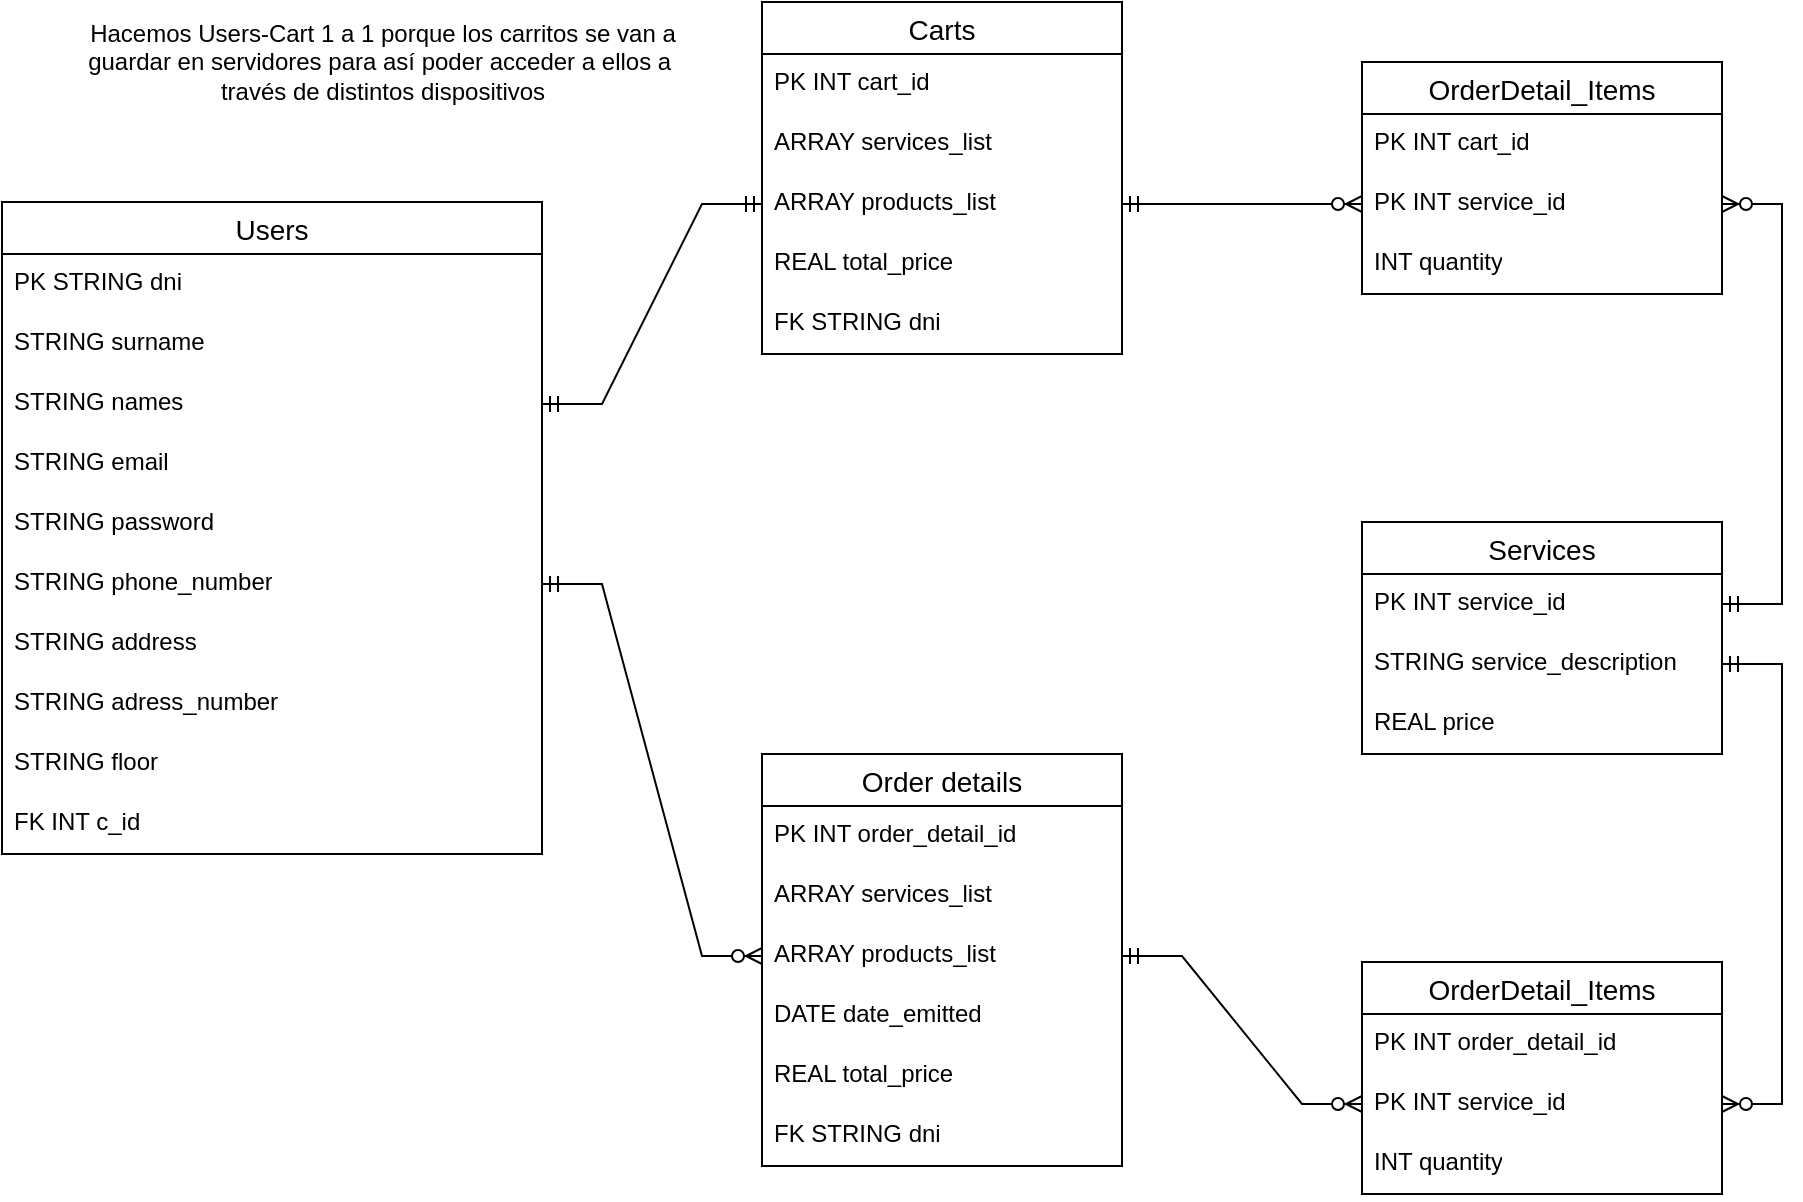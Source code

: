 <mxfile version="27.1.6">
  <diagram name="Página-1" id="uF_2kknfW6jE9RdWSOPT">
    <mxGraphModel dx="1244" dy="1896" grid="1" gridSize="10" guides="1" tooltips="1" connect="1" arrows="1" fold="1" page="1" pageScale="1" pageWidth="827" pageHeight="1169" math="0" shadow="0">
      <root>
        <mxCell id="0" />
        <mxCell id="1" parent="0" />
        <mxCell id="UJ4xDODlthRm7d6uK9z6-18" value="Users" style="swimlane;fontStyle=0;childLayout=stackLayout;horizontal=1;startSize=26;horizontalStack=0;resizeParent=1;resizeParentMax=0;resizeLast=0;collapsible=1;marginBottom=0;align=center;fontSize=14;" parent="1" vertex="1">
          <mxGeometry x="20" y="80" width="270" height="326" as="geometry" />
        </mxCell>
        <mxCell id="UJ4xDODlthRm7d6uK9z6-19" value="PK STRING dni" style="text;strokeColor=none;fillColor=none;spacingLeft=4;spacingRight=4;overflow=hidden;rotatable=0;points=[[0,0.5],[1,0.5]];portConstraint=eastwest;fontSize=12;whiteSpace=wrap;html=1;" parent="UJ4xDODlthRm7d6uK9z6-18" vertex="1">
          <mxGeometry y="26" width="270" height="30" as="geometry" />
        </mxCell>
        <mxCell id="UJ4xDODlthRm7d6uK9z6-20" value="STRING surname" style="text;strokeColor=none;fillColor=none;spacingLeft=4;spacingRight=4;overflow=hidden;rotatable=0;points=[[0,0.5],[1,0.5]];portConstraint=eastwest;fontSize=12;whiteSpace=wrap;html=1;" parent="UJ4xDODlthRm7d6uK9z6-18" vertex="1">
          <mxGeometry y="56" width="270" height="30" as="geometry" />
        </mxCell>
        <mxCell id="UJ4xDODlthRm7d6uK9z6-21" value="STRING names" style="text;strokeColor=none;fillColor=none;spacingLeft=4;spacingRight=4;overflow=hidden;rotatable=0;points=[[0,0.5],[1,0.5]];portConstraint=eastwest;fontSize=12;whiteSpace=wrap;html=1;" parent="UJ4xDODlthRm7d6uK9z6-18" vertex="1">
          <mxGeometry y="86" width="270" height="30" as="geometry" />
        </mxCell>
        <mxCell id="fHDC8YPxfLOuF0j1r5xp-9" value="STRING email" style="text;strokeColor=none;fillColor=none;spacingLeft=4;spacingRight=4;overflow=hidden;rotatable=0;points=[[0,0.5],[1,0.5]];portConstraint=eastwest;fontSize=12;whiteSpace=wrap;html=1;" vertex="1" parent="UJ4xDODlthRm7d6uK9z6-18">
          <mxGeometry y="116" width="270" height="30" as="geometry" />
        </mxCell>
        <mxCell id="fHDC8YPxfLOuF0j1r5xp-8" value="STRING password" style="text;strokeColor=none;fillColor=none;spacingLeft=4;spacingRight=4;overflow=hidden;rotatable=0;points=[[0,0.5],[1,0.5]];portConstraint=eastwest;fontSize=12;whiteSpace=wrap;html=1;" vertex="1" parent="UJ4xDODlthRm7d6uK9z6-18">
          <mxGeometry y="146" width="270" height="30" as="geometry" />
        </mxCell>
        <mxCell id="UJ4xDODlthRm7d6uK9z6-23" value="STRING phone_number" style="text;strokeColor=none;fillColor=none;spacingLeft=4;spacingRight=4;overflow=hidden;rotatable=0;points=[[0,0.5],[1,0.5]];portConstraint=eastwest;fontSize=12;whiteSpace=wrap;html=1;" parent="UJ4xDODlthRm7d6uK9z6-18" vertex="1">
          <mxGeometry y="176" width="270" height="30" as="geometry" />
        </mxCell>
        <mxCell id="UJ4xDODlthRm7d6uK9z6-41" value="STRING address" style="text;strokeColor=none;fillColor=none;spacingLeft=4;spacingRight=4;overflow=hidden;rotatable=0;points=[[0,0.5],[1,0.5]];portConstraint=eastwest;fontSize=12;whiteSpace=wrap;html=1;" parent="UJ4xDODlthRm7d6uK9z6-18" vertex="1">
          <mxGeometry y="206" width="270" height="30" as="geometry" />
        </mxCell>
        <mxCell id="UJ4xDODlthRm7d6uK9z6-42" value="STRING adress_number" style="text;strokeColor=none;fillColor=none;spacingLeft=4;spacingRight=4;overflow=hidden;rotatable=0;points=[[0,0.5],[1,0.5]];portConstraint=eastwest;fontSize=12;whiteSpace=wrap;html=1;" parent="UJ4xDODlthRm7d6uK9z6-18" vertex="1">
          <mxGeometry y="236" width="270" height="30" as="geometry" />
        </mxCell>
        <mxCell id="UJ4xDODlthRm7d6uK9z6-43" value="STRING floor" style="text;strokeColor=none;fillColor=none;spacingLeft=4;spacingRight=4;overflow=hidden;rotatable=0;points=[[0,0.5],[1,0.5]];portConstraint=eastwest;fontSize=12;whiteSpace=wrap;html=1;" parent="UJ4xDODlthRm7d6uK9z6-18" vertex="1">
          <mxGeometry y="266" width="270" height="30" as="geometry" />
        </mxCell>
        <mxCell id="rzdg9lqQMGY7WzZhcHGZ-4" value="FK INT c_id" style="text;strokeColor=none;fillColor=none;spacingLeft=4;spacingRight=4;overflow=hidden;rotatable=0;points=[[0,0.5],[1,0.5]];portConstraint=eastwest;fontSize=12;whiteSpace=wrap;html=1;" parent="UJ4xDODlthRm7d6uK9z6-18" vertex="1">
          <mxGeometry y="296" width="270" height="30" as="geometry" />
        </mxCell>
        <mxCell id="UJ4xDODlthRm7d6uK9z6-25" value="Services" style="swimlane;fontStyle=0;childLayout=stackLayout;horizontal=1;startSize=26;horizontalStack=0;resizeParent=1;resizeParentMax=0;resizeLast=0;collapsible=1;marginBottom=0;align=center;fontSize=14;" parent="1" vertex="1">
          <mxGeometry x="700" y="240" width="180" height="116" as="geometry" />
        </mxCell>
        <mxCell id="UJ4xDODlthRm7d6uK9z6-26" value="PK INT service_id" style="text;strokeColor=none;fillColor=none;spacingLeft=4;spacingRight=4;overflow=hidden;rotatable=0;points=[[0,0.5],[1,0.5]];portConstraint=eastwest;fontSize=12;whiteSpace=wrap;html=1;" parent="UJ4xDODlthRm7d6uK9z6-25" vertex="1">
          <mxGeometry y="26" width="180" height="30" as="geometry" />
        </mxCell>
        <mxCell id="UJ4xDODlthRm7d6uK9z6-27" value="STRING service_description" style="text;strokeColor=none;fillColor=none;spacingLeft=4;spacingRight=4;overflow=hidden;rotatable=0;points=[[0,0.5],[1,0.5]];portConstraint=eastwest;fontSize=12;whiteSpace=wrap;html=1;" parent="UJ4xDODlthRm7d6uK9z6-25" vertex="1">
          <mxGeometry y="56" width="180" height="30" as="geometry" />
        </mxCell>
        <mxCell id="UJ4xDODlthRm7d6uK9z6-28" value="REAL price" style="text;strokeColor=none;fillColor=none;spacingLeft=4;spacingRight=4;overflow=hidden;rotatable=0;points=[[0,0.5],[1,0.5]];portConstraint=eastwest;fontSize=12;whiteSpace=wrap;html=1;" parent="UJ4xDODlthRm7d6uK9z6-25" vertex="1">
          <mxGeometry y="86" width="180" height="30" as="geometry" />
        </mxCell>
        <mxCell id="UJ4xDODlthRm7d6uK9z6-29" value="Carts" style="swimlane;fontStyle=0;childLayout=stackLayout;horizontal=1;startSize=26;horizontalStack=0;resizeParent=1;resizeParentMax=0;resizeLast=0;collapsible=1;marginBottom=0;align=center;fontSize=14;" parent="1" vertex="1">
          <mxGeometry x="400" y="-20" width="180" height="176" as="geometry" />
        </mxCell>
        <mxCell id="UJ4xDODlthRm7d6uK9z6-30" value="PK INT cart_id" style="text;strokeColor=none;fillColor=none;spacingLeft=4;spacingRight=4;overflow=hidden;rotatable=0;points=[[0,0.5],[1,0.5]];portConstraint=eastwest;fontSize=12;whiteSpace=wrap;html=1;" parent="UJ4xDODlthRm7d6uK9z6-29" vertex="1">
          <mxGeometry y="26" width="180" height="30" as="geometry" />
        </mxCell>
        <mxCell id="UJ4xDODlthRm7d6uK9z6-31" value="ARRAY services_list" style="text;strokeColor=none;fillColor=none;spacingLeft=4;spacingRight=4;overflow=hidden;rotatable=0;points=[[0,0.5],[1,0.5]];portConstraint=eastwest;fontSize=12;whiteSpace=wrap;html=1;" parent="UJ4xDODlthRm7d6uK9z6-29" vertex="1">
          <mxGeometry y="56" width="180" height="30" as="geometry" />
        </mxCell>
        <mxCell id="UJ4xDODlthRm7d6uK9z6-52" value="ARRAY products_list" style="text;strokeColor=none;fillColor=none;spacingLeft=4;spacingRight=4;overflow=hidden;rotatable=0;points=[[0,0.5],[1,0.5]];portConstraint=eastwest;fontSize=12;whiteSpace=wrap;html=1;" parent="UJ4xDODlthRm7d6uK9z6-29" vertex="1">
          <mxGeometry y="86" width="180" height="30" as="geometry" />
        </mxCell>
        <mxCell id="UJ4xDODlthRm7d6uK9z6-56" value="REAL total_price" style="text;strokeColor=none;fillColor=none;spacingLeft=4;spacingRight=4;overflow=hidden;rotatable=0;points=[[0,0.5],[1,0.5]];portConstraint=eastwest;fontSize=12;whiteSpace=wrap;html=1;" parent="UJ4xDODlthRm7d6uK9z6-29" vertex="1">
          <mxGeometry y="116" width="180" height="30" as="geometry" />
        </mxCell>
        <mxCell id="UJ4xDODlthRm7d6uK9z6-32" value="FK STRING dni" style="text;strokeColor=none;fillColor=none;spacingLeft=4;spacingRight=4;overflow=hidden;rotatable=0;points=[[0,0.5],[1,0.5]];portConstraint=eastwest;fontSize=12;whiteSpace=wrap;html=1;" parent="UJ4xDODlthRm7d6uK9z6-29" vertex="1">
          <mxGeometry y="146" width="180" height="30" as="geometry" />
        </mxCell>
        <mxCell id="UJ4xDODlthRm7d6uK9z6-33" value="Order details" style="swimlane;fontStyle=0;childLayout=stackLayout;horizontal=1;startSize=26;horizontalStack=0;resizeParent=1;resizeParentMax=0;resizeLast=0;collapsible=1;marginBottom=0;align=center;fontSize=14;" parent="1" vertex="1">
          <mxGeometry x="400" y="356" width="180" height="206" as="geometry" />
        </mxCell>
        <mxCell id="UJ4xDODlthRm7d6uK9z6-34" value="PK INT order_detail_id" style="text;strokeColor=none;fillColor=none;spacingLeft=4;spacingRight=4;overflow=hidden;rotatable=0;points=[[0,0.5],[1,0.5]];portConstraint=eastwest;fontSize=12;whiteSpace=wrap;html=1;" parent="UJ4xDODlthRm7d6uK9z6-33" vertex="1">
          <mxGeometry y="26" width="180" height="30" as="geometry" />
        </mxCell>
        <mxCell id="UJ4xDODlthRm7d6uK9z6-35" value="ARRAY services_list" style="text;strokeColor=none;fillColor=none;spacingLeft=4;spacingRight=4;overflow=hidden;rotatable=0;points=[[0,0.5],[1,0.5]];portConstraint=eastwest;fontSize=12;whiteSpace=wrap;html=1;" parent="UJ4xDODlthRm7d6uK9z6-33" vertex="1">
          <mxGeometry y="56" width="180" height="30" as="geometry" />
        </mxCell>
        <mxCell id="UJ4xDODlthRm7d6uK9z6-51" value="ARRAY products_list" style="text;strokeColor=none;fillColor=none;spacingLeft=4;spacingRight=4;overflow=hidden;rotatable=0;points=[[0,0.5],[1,0.5]];portConstraint=eastwest;fontSize=12;whiteSpace=wrap;html=1;" parent="UJ4xDODlthRm7d6uK9z6-33" vertex="1">
          <mxGeometry y="86" width="180" height="30" as="geometry" />
        </mxCell>
        <mxCell id="UJ4xDODlthRm7d6uK9z6-36" value="DATE date_emitted" style="text;strokeColor=none;fillColor=none;spacingLeft=4;spacingRight=4;overflow=hidden;rotatable=0;points=[[0,0.5],[1,0.5]];portConstraint=eastwest;fontSize=12;whiteSpace=wrap;html=1;" parent="UJ4xDODlthRm7d6uK9z6-33" vertex="1">
          <mxGeometry y="116" width="180" height="30" as="geometry" />
        </mxCell>
        <mxCell id="UJ4xDODlthRm7d6uK9z6-53" value="REAL total_price" style="text;strokeColor=none;fillColor=none;spacingLeft=4;spacingRight=4;overflow=hidden;rotatable=0;points=[[0,0.5],[1,0.5]];portConstraint=eastwest;fontSize=12;whiteSpace=wrap;html=1;" parent="UJ4xDODlthRm7d6uK9z6-33" vertex="1">
          <mxGeometry y="146" width="180" height="30" as="geometry" />
        </mxCell>
        <mxCell id="UJ4xDODlthRm7d6uK9z6-37" value="FK STRING dni" style="text;strokeColor=none;fillColor=none;spacingLeft=4;spacingRight=4;overflow=hidden;rotatable=0;points=[[0,0.5],[1,0.5]];portConstraint=eastwest;fontSize=12;whiteSpace=wrap;html=1;" parent="UJ4xDODlthRm7d6uK9z6-33" vertex="1">
          <mxGeometry y="176" width="180" height="30" as="geometry" />
        </mxCell>
        <mxCell id="rzdg9lqQMGY7WzZhcHGZ-1" value="Hacemos Users-Cart 1 a 1 porque los carritos se van a&lt;div&gt;guardar en servidores para así poder acceder a ellos a&amp;nbsp;&lt;/div&gt;&lt;div&gt;través de distintos dispositivos&lt;/div&gt;" style="text;html=1;align=center;verticalAlign=middle;resizable=0;points=[];autosize=1;strokeColor=none;fillColor=none;" parent="1" vertex="1">
          <mxGeometry x="50" y="-20" width="320" height="60" as="geometry" />
        </mxCell>
        <mxCell id="Ik51ue-CshvAjdAxxMHr-1" value="OrderDetail_Items" style="swimlane;fontStyle=0;childLayout=stackLayout;horizontal=1;startSize=26;horizontalStack=0;resizeParent=1;resizeParentMax=0;resizeLast=0;collapsible=1;marginBottom=0;align=center;fontSize=14;" parent="1" vertex="1">
          <mxGeometry x="700" y="460" width="180" height="116" as="geometry" />
        </mxCell>
        <mxCell id="Ik51ue-CshvAjdAxxMHr-4" value="PK INT order_detail_id" style="text;strokeColor=none;fillColor=none;spacingLeft=4;spacingRight=4;overflow=hidden;rotatable=0;points=[[0,0.5],[1,0.5]];portConstraint=eastwest;fontSize=12;whiteSpace=wrap;html=1;" parent="Ik51ue-CshvAjdAxxMHr-1" vertex="1">
          <mxGeometry y="26" width="180" height="30" as="geometry" />
        </mxCell>
        <mxCell id="Ik51ue-CshvAjdAxxMHr-2" value="PK INT service_id" style="text;strokeColor=none;fillColor=none;spacingLeft=4;spacingRight=4;overflow=hidden;rotatable=0;points=[[0,0.5],[1,0.5]];portConstraint=eastwest;fontSize=12;whiteSpace=wrap;html=1;" parent="Ik51ue-CshvAjdAxxMHr-1" vertex="1">
          <mxGeometry y="56" width="180" height="30" as="geometry" />
        </mxCell>
        <mxCell id="fHDC8YPxfLOuF0j1r5xp-1" value="INT quantity" style="text;strokeColor=none;fillColor=none;spacingLeft=4;spacingRight=4;overflow=hidden;rotatable=0;points=[[0,0.5],[1,0.5]];portConstraint=eastwest;fontSize=12;whiteSpace=wrap;html=1;" vertex="1" parent="Ik51ue-CshvAjdAxxMHr-1">
          <mxGeometry y="86" width="180" height="30" as="geometry" />
        </mxCell>
        <mxCell id="Ik51ue-CshvAjdAxxMHr-7" value="" style="edgeStyle=entityRelationEdgeStyle;fontSize=12;html=1;endArrow=ERmandOne;startArrow=ERmandOne;rounded=0;exitX=1;exitY=0.5;exitDx=0;exitDy=0;entryX=0;entryY=0.5;entryDx=0;entryDy=0;" parent="1" source="UJ4xDODlthRm7d6uK9z6-21" target="UJ4xDODlthRm7d6uK9z6-52" edge="1">
          <mxGeometry width="100" height="100" relative="1" as="geometry">
            <mxPoint x="470" y="140" as="sourcePoint" />
            <mxPoint x="550" y="130" as="targetPoint" />
          </mxGeometry>
        </mxCell>
        <mxCell id="Ik51ue-CshvAjdAxxMHr-8" value="" style="edgeStyle=entityRelationEdgeStyle;fontSize=12;html=1;endArrow=ERzeroToMany;startArrow=ERmandOne;rounded=0;entryX=0;entryY=0.5;entryDx=0;entryDy=0;" parent="1" source="UJ4xDODlthRm7d6uK9z6-23" target="UJ4xDODlthRm7d6uK9z6-51" edge="1">
          <mxGeometry width="100" height="100" relative="1" as="geometry">
            <mxPoint x="290" y="238" as="sourcePoint" />
            <mxPoint x="630" y="360" as="targetPoint" />
          </mxGeometry>
        </mxCell>
        <mxCell id="Ik51ue-CshvAjdAxxMHr-9" value="" style="edgeStyle=entityRelationEdgeStyle;fontSize=12;html=1;endArrow=ERzeroToMany;startArrow=ERmandOne;rounded=0;exitX=1;exitY=0.5;exitDx=0;exitDy=0;entryX=0;entryY=0.5;entryDx=0;entryDy=0;" parent="1" source="UJ4xDODlthRm7d6uK9z6-51" edge="1">
          <mxGeometry width="100" height="100" relative="1" as="geometry">
            <mxPoint x="550" y="370" as="sourcePoint" />
            <mxPoint x="700" y="531" as="targetPoint" />
          </mxGeometry>
        </mxCell>
        <mxCell id="Ik51ue-CshvAjdAxxMHr-10" value="" style="edgeStyle=entityRelationEdgeStyle;fontSize=12;html=1;endArrow=ERzeroToMany;startArrow=ERmandOne;rounded=0;entryX=1;entryY=0.5;entryDx=0;entryDy=0;exitX=1;exitY=0.5;exitDx=0;exitDy=0;" parent="1" source="UJ4xDODlthRm7d6uK9z6-27" target="Ik51ue-CshvAjdAxxMHr-2" edge="1">
          <mxGeometry width="100" height="100" relative="1" as="geometry">
            <mxPoint x="970" y="330" as="sourcePoint" />
            <mxPoint x="880" y="531" as="targetPoint" />
            <Array as="points">
              <mxPoint x="900" y="433" />
              <mxPoint x="900" y="440" />
              <mxPoint x="910" y="490" />
            </Array>
          </mxGeometry>
        </mxCell>
        <mxCell id="fHDC8YPxfLOuF0j1r5xp-2" value="OrderDetail_Items" style="swimlane;fontStyle=0;childLayout=stackLayout;horizontal=1;startSize=26;horizontalStack=0;resizeParent=1;resizeParentMax=0;resizeLast=0;collapsible=1;marginBottom=0;align=center;fontSize=14;" vertex="1" parent="1">
          <mxGeometry x="700" y="10" width="180" height="116" as="geometry" />
        </mxCell>
        <mxCell id="fHDC8YPxfLOuF0j1r5xp-3" value="PK INT cart_id" style="text;strokeColor=none;fillColor=none;spacingLeft=4;spacingRight=4;overflow=hidden;rotatable=0;points=[[0,0.5],[1,0.5]];portConstraint=eastwest;fontSize=12;whiteSpace=wrap;html=1;" vertex="1" parent="fHDC8YPxfLOuF0j1r5xp-2">
          <mxGeometry y="26" width="180" height="30" as="geometry" />
        </mxCell>
        <mxCell id="fHDC8YPxfLOuF0j1r5xp-4" value="PK INT service_id" style="text;strokeColor=none;fillColor=none;spacingLeft=4;spacingRight=4;overflow=hidden;rotatable=0;points=[[0,0.5],[1,0.5]];portConstraint=eastwest;fontSize=12;whiteSpace=wrap;html=1;" vertex="1" parent="fHDC8YPxfLOuF0j1r5xp-2">
          <mxGeometry y="56" width="180" height="30" as="geometry" />
        </mxCell>
        <mxCell id="fHDC8YPxfLOuF0j1r5xp-5" value="INT quantity" style="text;strokeColor=none;fillColor=none;spacingLeft=4;spacingRight=4;overflow=hidden;rotatable=0;points=[[0,0.5],[1,0.5]];portConstraint=eastwest;fontSize=12;whiteSpace=wrap;html=1;" vertex="1" parent="fHDC8YPxfLOuF0j1r5xp-2">
          <mxGeometry y="86" width="180" height="30" as="geometry" />
        </mxCell>
        <mxCell id="fHDC8YPxfLOuF0j1r5xp-6" value="" style="edgeStyle=entityRelationEdgeStyle;fontSize=12;html=1;endArrow=ERzeroToMany;startArrow=ERmandOne;rounded=0;entryX=0;entryY=0.5;entryDx=0;entryDy=0;exitX=1;exitY=0.5;exitDx=0;exitDy=0;" edge="1" parent="1" source="UJ4xDODlthRm7d6uK9z6-52" target="fHDC8YPxfLOuF0j1r5xp-4">
          <mxGeometry width="100" height="100" relative="1" as="geometry">
            <mxPoint x="890" y="321" as="sourcePoint" />
            <mxPoint x="890" y="541" as="targetPoint" />
            <Array as="points">
              <mxPoint x="910" y="443" />
              <mxPoint x="910" y="450" />
              <mxPoint x="920" y="500" />
            </Array>
          </mxGeometry>
        </mxCell>
        <mxCell id="fHDC8YPxfLOuF0j1r5xp-7" value="" style="edgeStyle=entityRelationEdgeStyle;fontSize=12;html=1;endArrow=ERzeroToMany;startArrow=ERmandOne;rounded=0;exitX=1;exitY=0.5;exitDx=0;exitDy=0;entryX=1;entryY=0.5;entryDx=0;entryDy=0;" edge="1" parent="1" source="UJ4xDODlthRm7d6uK9z6-26" target="fHDC8YPxfLOuF0j1r5xp-4">
          <mxGeometry width="100" height="100" relative="1" as="geometry">
            <mxPoint x="590" y="91" as="sourcePoint" />
            <mxPoint x="770" y="170" as="targetPoint" />
            <Array as="points">
              <mxPoint x="920" y="453" />
              <mxPoint x="920" y="460" />
              <mxPoint x="930" y="510" />
            </Array>
          </mxGeometry>
        </mxCell>
      </root>
    </mxGraphModel>
  </diagram>
</mxfile>
